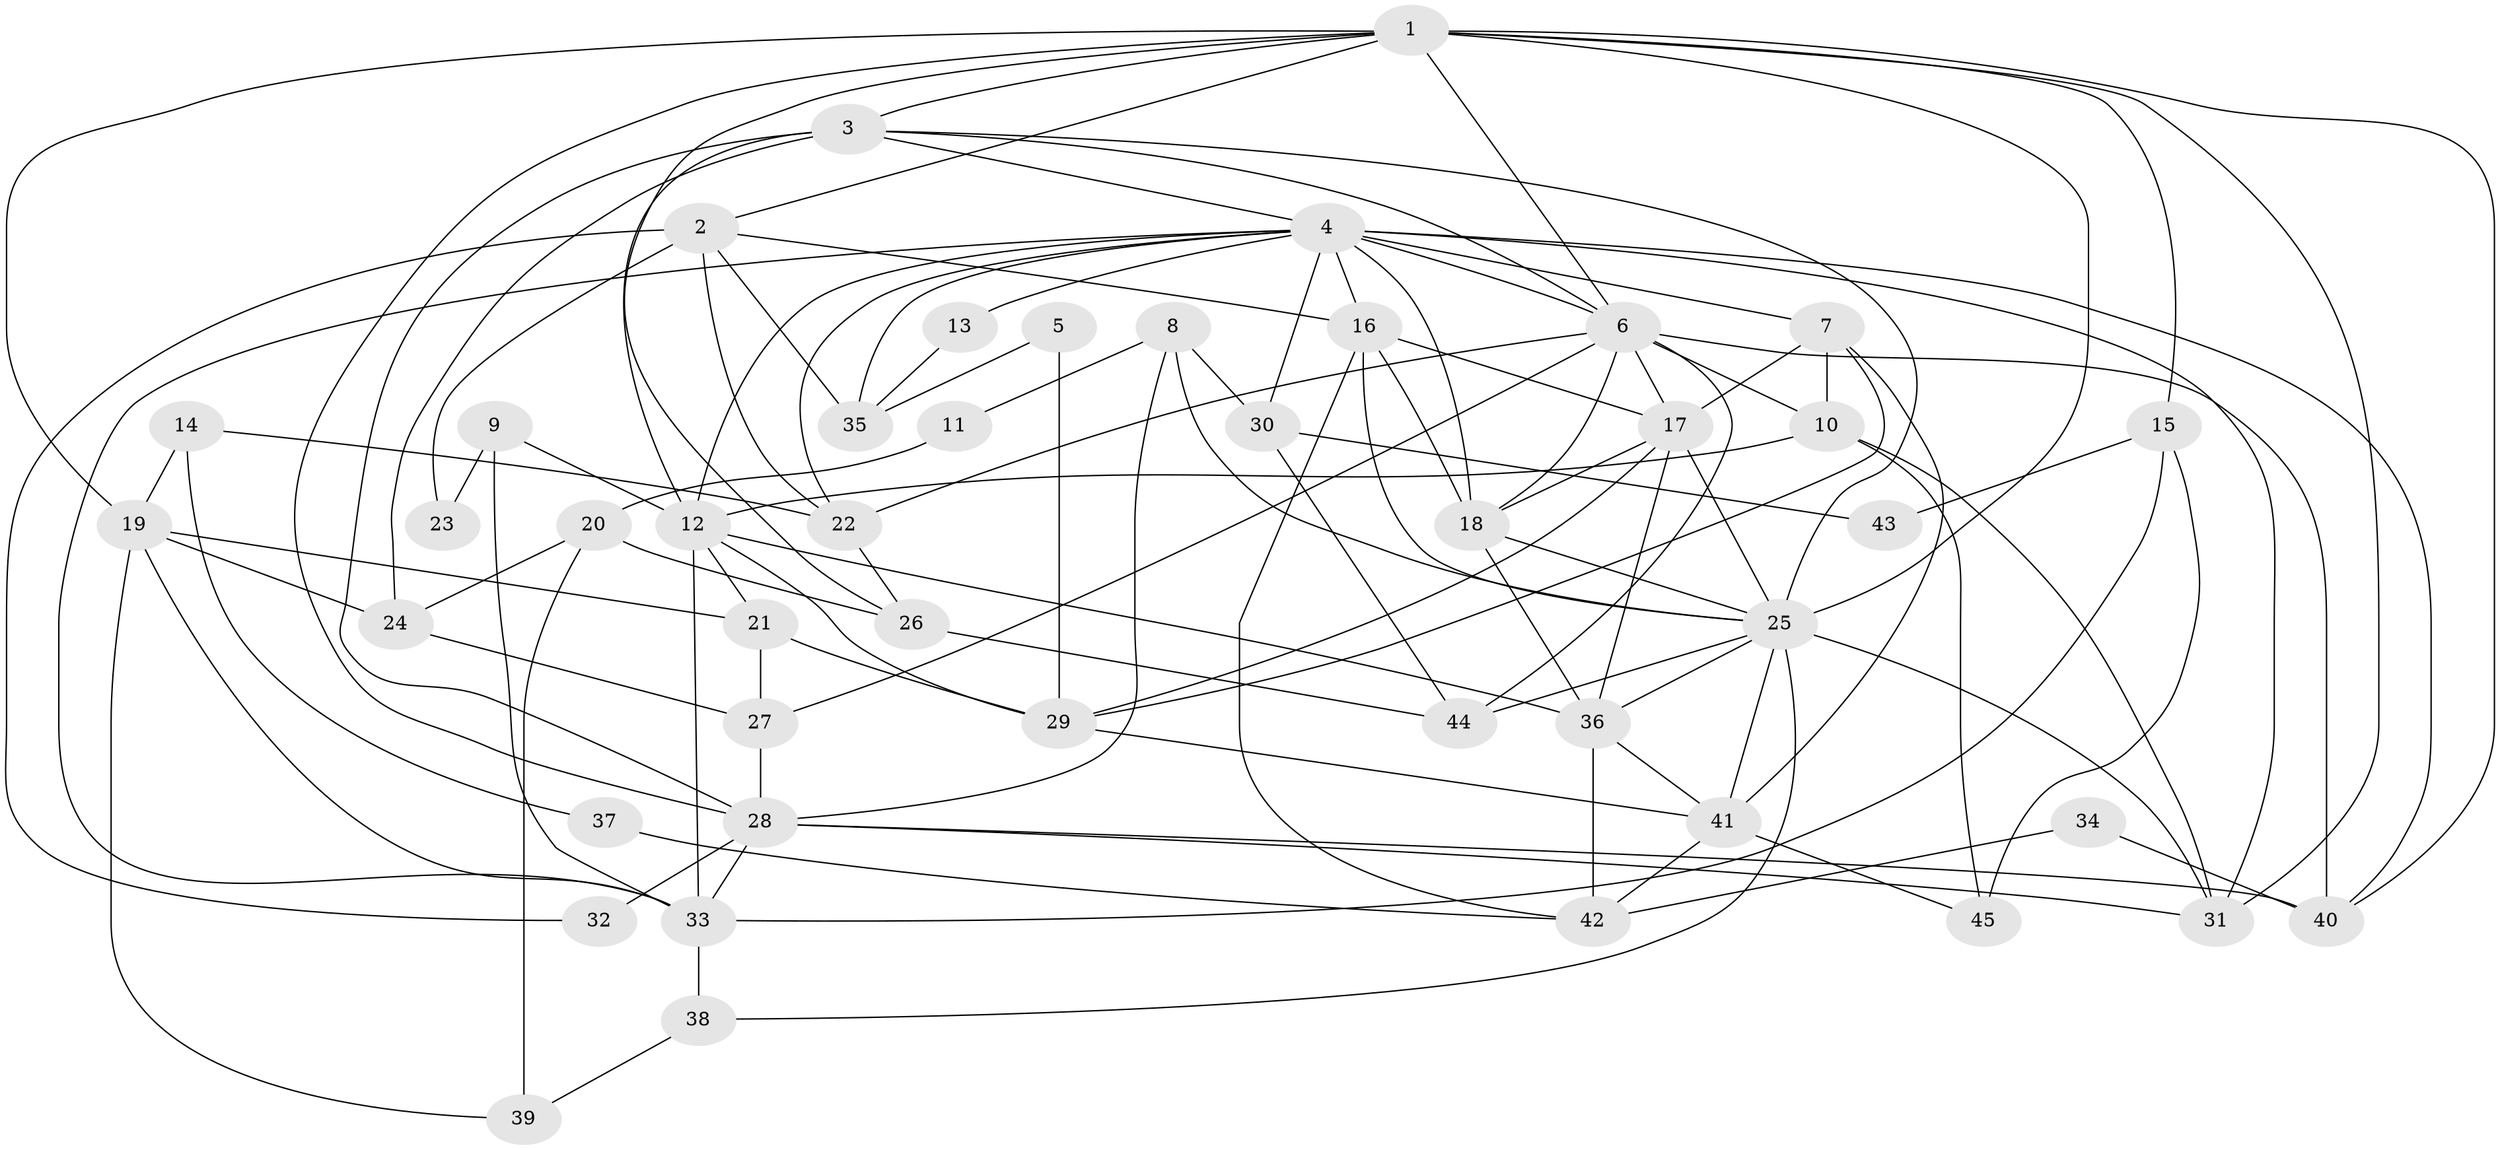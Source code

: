 // original degree distribution, {4: 0.3146067415730337, 6: 0.0898876404494382, 5: 0.19101123595505617, 3: 0.25842696629213485, 2: 0.11235955056179775, 8: 0.011235955056179775, 7: 0.02247191011235955}
// Generated by graph-tools (version 1.1) at 2025/36/03/09/25 02:36:05]
// undirected, 45 vertices, 112 edges
graph export_dot {
graph [start="1"]
  node [color=gray90,style=filled];
  1;
  2;
  3;
  4;
  5;
  6;
  7;
  8;
  9;
  10;
  11;
  12;
  13;
  14;
  15;
  16;
  17;
  18;
  19;
  20;
  21;
  22;
  23;
  24;
  25;
  26;
  27;
  28;
  29;
  30;
  31;
  32;
  33;
  34;
  35;
  36;
  37;
  38;
  39;
  40;
  41;
  42;
  43;
  44;
  45;
  1 -- 2 [weight=1.0];
  1 -- 3 [weight=1.0];
  1 -- 6 [weight=1.0];
  1 -- 15 [weight=1.0];
  1 -- 19 [weight=1.0];
  1 -- 25 [weight=1.0];
  1 -- 26 [weight=1.0];
  1 -- 28 [weight=1.0];
  1 -- 31 [weight=1.0];
  1 -- 40 [weight=1.0];
  2 -- 16 [weight=1.0];
  2 -- 22 [weight=1.0];
  2 -- 23 [weight=1.0];
  2 -- 32 [weight=1.0];
  2 -- 35 [weight=1.0];
  3 -- 4 [weight=1.0];
  3 -- 6 [weight=1.0];
  3 -- 12 [weight=2.0];
  3 -- 24 [weight=2.0];
  3 -- 25 [weight=2.0];
  3 -- 28 [weight=1.0];
  4 -- 6 [weight=1.0];
  4 -- 7 [weight=1.0];
  4 -- 12 [weight=1.0];
  4 -- 13 [weight=1.0];
  4 -- 16 [weight=1.0];
  4 -- 18 [weight=1.0];
  4 -- 22 [weight=1.0];
  4 -- 30 [weight=1.0];
  4 -- 31 [weight=1.0];
  4 -- 33 [weight=1.0];
  4 -- 35 [weight=1.0];
  4 -- 40 [weight=2.0];
  5 -- 29 [weight=1.0];
  5 -- 35 [weight=1.0];
  6 -- 10 [weight=2.0];
  6 -- 17 [weight=1.0];
  6 -- 18 [weight=1.0];
  6 -- 22 [weight=1.0];
  6 -- 27 [weight=1.0];
  6 -- 40 [weight=1.0];
  6 -- 44 [weight=1.0];
  7 -- 10 [weight=1.0];
  7 -- 17 [weight=1.0];
  7 -- 29 [weight=1.0];
  7 -- 41 [weight=1.0];
  8 -- 11 [weight=1.0];
  8 -- 25 [weight=1.0];
  8 -- 28 [weight=1.0];
  8 -- 30 [weight=1.0];
  9 -- 12 [weight=1.0];
  9 -- 23 [weight=1.0];
  9 -- 33 [weight=1.0];
  10 -- 12 [weight=1.0];
  10 -- 31 [weight=1.0];
  10 -- 45 [weight=1.0];
  11 -- 20 [weight=1.0];
  12 -- 21 [weight=1.0];
  12 -- 29 [weight=1.0];
  12 -- 33 [weight=2.0];
  12 -- 36 [weight=2.0];
  13 -- 35 [weight=1.0];
  14 -- 19 [weight=1.0];
  14 -- 22 [weight=1.0];
  14 -- 37 [weight=1.0];
  15 -- 33 [weight=1.0];
  15 -- 43 [weight=1.0];
  15 -- 45 [weight=1.0];
  16 -- 17 [weight=1.0];
  16 -- 18 [weight=1.0];
  16 -- 25 [weight=1.0];
  16 -- 42 [weight=1.0];
  17 -- 18 [weight=2.0];
  17 -- 25 [weight=2.0];
  17 -- 29 [weight=2.0];
  17 -- 36 [weight=1.0];
  18 -- 25 [weight=2.0];
  18 -- 36 [weight=1.0];
  19 -- 21 [weight=1.0];
  19 -- 24 [weight=1.0];
  19 -- 33 [weight=1.0];
  19 -- 39 [weight=1.0];
  20 -- 24 [weight=1.0];
  20 -- 26 [weight=1.0];
  20 -- 39 [weight=1.0];
  21 -- 27 [weight=1.0];
  21 -- 29 [weight=1.0];
  22 -- 26 [weight=1.0];
  24 -- 27 [weight=1.0];
  25 -- 31 [weight=1.0];
  25 -- 36 [weight=1.0];
  25 -- 38 [weight=1.0];
  25 -- 41 [weight=2.0];
  25 -- 44 [weight=1.0];
  26 -- 44 [weight=1.0];
  27 -- 28 [weight=1.0];
  28 -- 31 [weight=1.0];
  28 -- 32 [weight=2.0];
  28 -- 33 [weight=1.0];
  28 -- 40 [weight=2.0];
  29 -- 41 [weight=2.0];
  30 -- 43 [weight=1.0];
  30 -- 44 [weight=1.0];
  33 -- 38 [weight=1.0];
  34 -- 40 [weight=1.0];
  34 -- 42 [weight=1.0];
  36 -- 41 [weight=1.0];
  36 -- 42 [weight=1.0];
  37 -- 42 [weight=1.0];
  38 -- 39 [weight=1.0];
  41 -- 42 [weight=1.0];
  41 -- 45 [weight=1.0];
}
